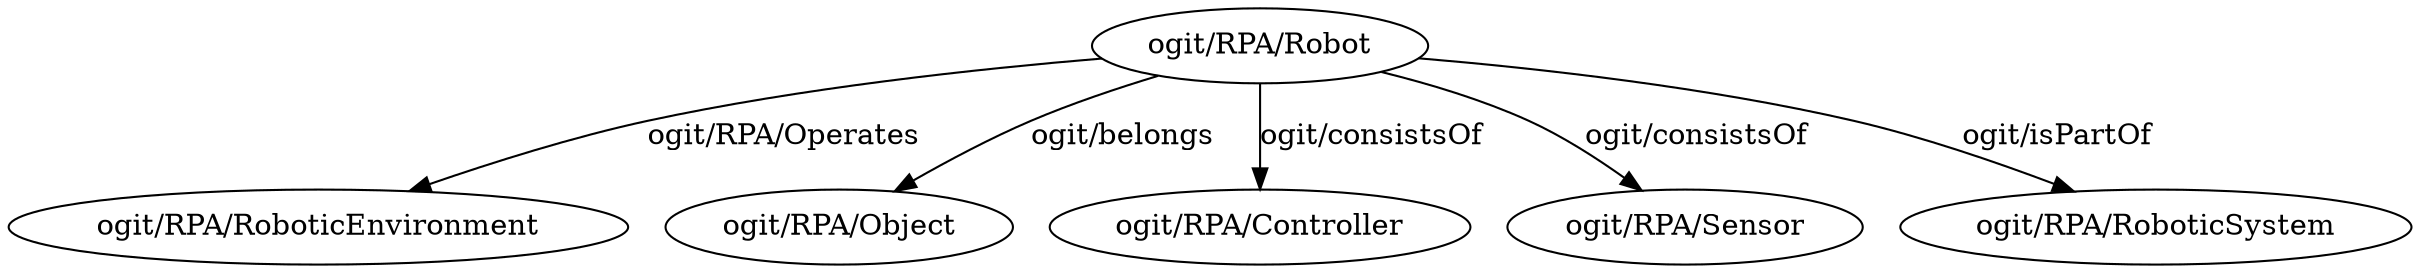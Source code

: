 digraph OGIT_ontology {
   "ogit/RPA/Robot" -> "ogit/RPA/RoboticEnvironment" [label="ogit/RPA/Operates    "];
   "ogit/RPA/Robot" -> "ogit/RPA/Object" [label="ogit/belongs    "];
   "ogit/RPA/Robot" -> "ogit/RPA/Controller" [label="ogit/consistsOf    "];
   "ogit/RPA/Robot" -> "ogit/RPA/Sensor" [label="ogit/consistsOf    "];
   "ogit/RPA/Robot" -> "ogit/RPA/RoboticSystem" [label="ogit/isPartOf    "];
}
